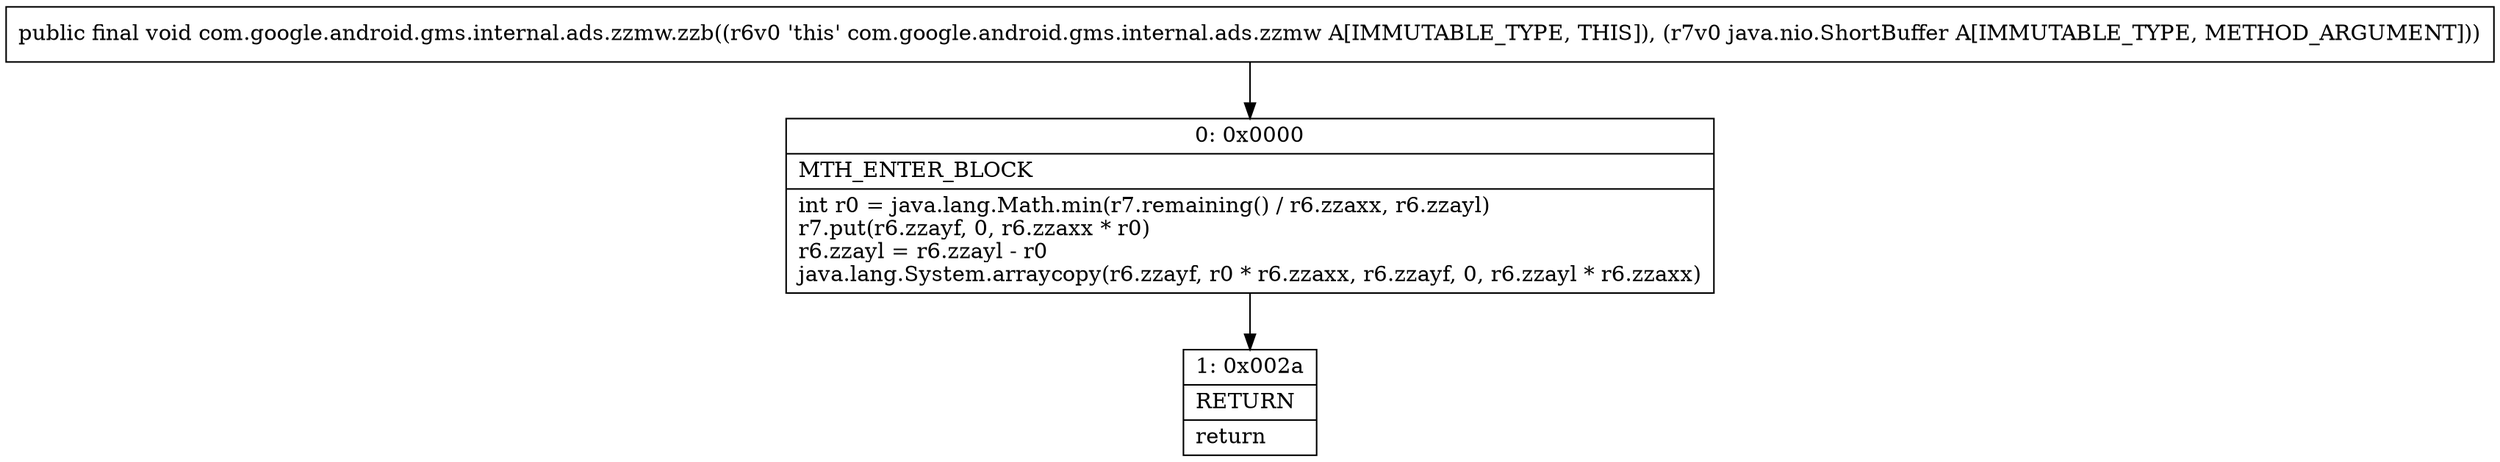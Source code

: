 digraph "CFG forcom.google.android.gms.internal.ads.zzmw.zzb(Ljava\/nio\/ShortBuffer;)V" {
Node_0 [shape=record,label="{0\:\ 0x0000|MTH_ENTER_BLOCK\l|int r0 = java.lang.Math.min(r7.remaining() \/ r6.zzaxx, r6.zzayl)\lr7.put(r6.zzayf, 0, r6.zzaxx * r0)\lr6.zzayl = r6.zzayl \- r0\ljava.lang.System.arraycopy(r6.zzayf, r0 * r6.zzaxx, r6.zzayf, 0, r6.zzayl * r6.zzaxx)\l}"];
Node_1 [shape=record,label="{1\:\ 0x002a|RETURN\l|return\l}"];
MethodNode[shape=record,label="{public final void com.google.android.gms.internal.ads.zzmw.zzb((r6v0 'this' com.google.android.gms.internal.ads.zzmw A[IMMUTABLE_TYPE, THIS]), (r7v0 java.nio.ShortBuffer A[IMMUTABLE_TYPE, METHOD_ARGUMENT])) }"];
MethodNode -> Node_0;
Node_0 -> Node_1;
}

